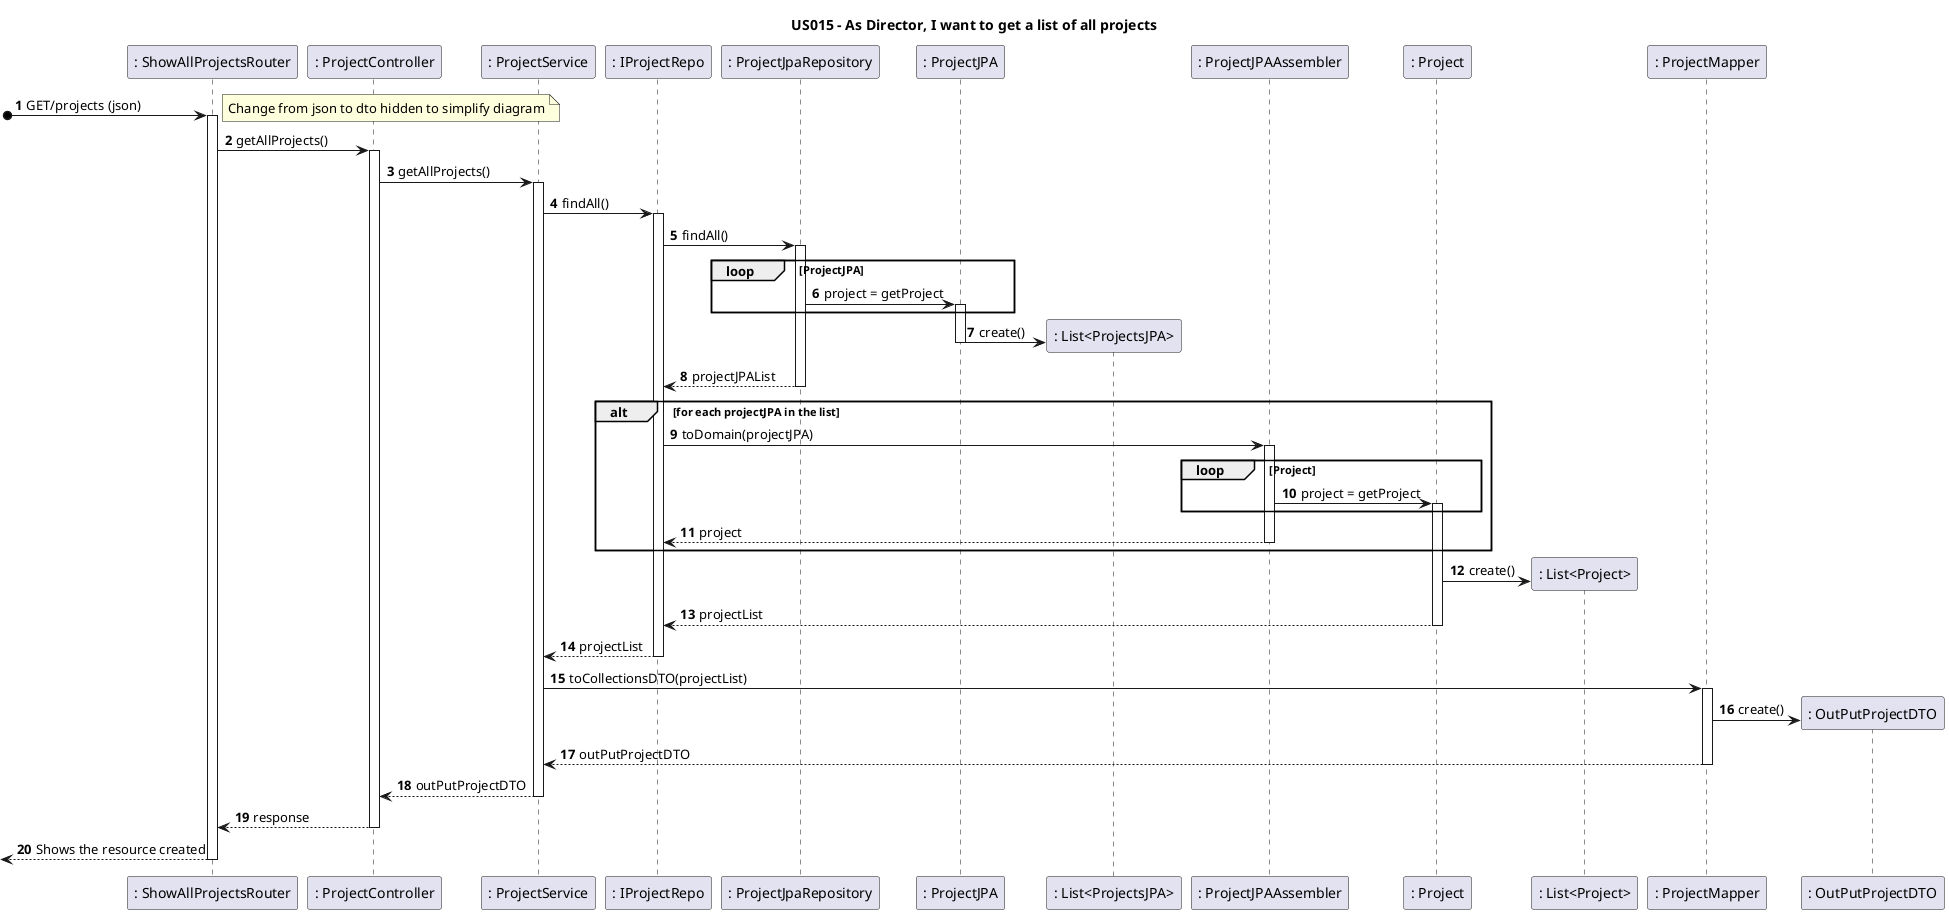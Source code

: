 @startuml
'https://plantuml.com/sequence-diagram

title US015 - As Director, I want to get a list of all projects


autonumber
autoactivate on

participant ": ShowAllProjectsRouter" as Route
participant ": ProjectController" as Ctrl
participant ": ProjectService" as service
participant ": IProjectRepo" as iProjectRepo
participant ": ProjectJpaRepository" as projectJPARepository
participant ": ProjectJPA" as projectJPA
participant ": List<ProjectsJPA>" as list
participant ": ProjectJPAAssembler" as assembler
participant ": Project" as project
participant ": List<Project>" as projectList
participant ": ProjectMapper" as mapper
participant ": OutPutProjectDTO" as outputDTO



[o-> Route: GET/projects (json)
note right
Change from json to dto hidden to simplify diagram
end note
Route -> Ctrl: getAllProjects()
Ctrl -> service: getAllProjects()
service -> iProjectRepo: findAll()
iProjectRepo -> projectJPARepository: findAll()
loop ProjectJPA
projectJPARepository -> projectJPA: project = getProject
end
projectJPA -> list ** : create()
deactivate
projectJPARepository --> iProjectRepo: projectJPAList
alt for each projectJPA in the list
iProjectRepo -> assembler: toDomain(projectJPA)
loop Project
assembler -> project: project = getProject
end
assembler --> iProjectRepo: project
end
project -> projectList ** : create()
deactivate
project --> iProjectRepo: projectList
iProjectRepo --> service: projectList
service -> mapper: toCollectionsDTO(projectList)
mapper -> outputDTO ** : create()
mapper --> service: outPutProjectDTO
service --> Ctrl: outPutProjectDTO









Ctrl --> Route: response
[<--Route : Shows the resource created
@enduml